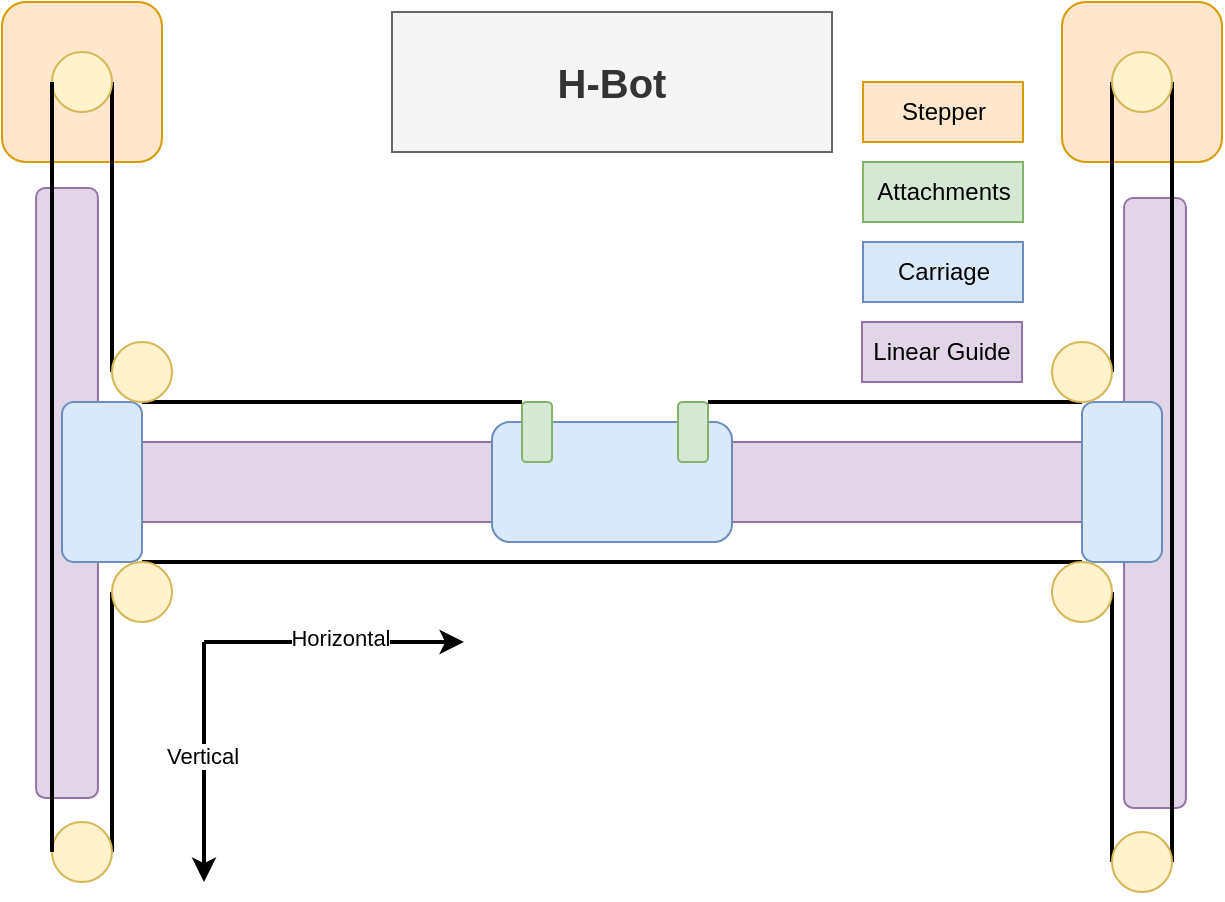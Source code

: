 <mxfile version="14.2.9" type="github" pages="3">
  <diagram id="Ux2TjKdfNsYwPgCQKGIC" name="H-Bot">
    <mxGraphModel dx="946" dy="645" grid="1" gridSize="10" guides="1" tooltips="1" connect="1" arrows="1" fold="1" page="1" pageScale="1" pageWidth="850" pageHeight="1100" math="0" shadow="0">
      <root>
        <mxCell id="iKn1sgR2FlLDsDJ27ltW-0" />
        <mxCell id="iKn1sgR2FlLDsDJ27ltW-1" parent="iKn1sgR2FlLDsDJ27ltW-0" />
        <mxCell id="iKn1sgR2FlLDsDJ27ltW-34" value="" style="rounded=1;whiteSpace=wrap;html=1;fillColor=#e1d5e7;strokeColor=#9673a6;rotation=90;" parent="iKn1sgR2FlLDsDJ27ltW-1" vertex="1">
          <mxGeometry x="464" y="275" width="305" height="30.93" as="geometry" />
        </mxCell>
        <mxCell id="iKn1sgR2FlLDsDJ27ltW-2" value="" style="rounded=1;whiteSpace=wrap;html=1;fillColor=#e1d5e7;strokeColor=#9673a6;" parent="iKn1sgR2FlLDsDJ27ltW-1" vertex="1">
          <mxGeometry x="95" y="260" width="500" height="40" as="geometry" />
        </mxCell>
        <mxCell id="iKn1sgR2FlLDsDJ27ltW-3" value="" style="rounded=1;whiteSpace=wrap;html=1;fillColor=#e1d5e7;strokeColor=#9673a6;rotation=90;" parent="iKn1sgR2FlLDsDJ27ltW-1" vertex="1">
          <mxGeometry x="-80" y="270" width="305" height="30.93" as="geometry" />
        </mxCell>
        <mxCell id="iKn1sgR2FlLDsDJ27ltW-4" value="" style="rounded=1;whiteSpace=wrap;html=1;fillColor=#dae8fc;strokeColor=#6c8ebf;rotation=90;" parent="iKn1sgR2FlLDsDJ27ltW-1" vertex="1">
          <mxGeometry x="50" y="260" width="80" height="40" as="geometry" />
        </mxCell>
        <mxCell id="iKn1sgR2FlLDsDJ27ltW-5" value="" style="rounded=1;whiteSpace=wrap;html=1;fillColor=#ffe6cc;strokeColor=#d79b00;labelPosition=center;verticalLabelPosition=middle;align=center;verticalAlign=middle;direction=south;" parent="iKn1sgR2FlLDsDJ27ltW-1" vertex="1">
          <mxGeometry x="40" y="40" width="80" height="80" as="geometry" />
        </mxCell>
        <mxCell id="iKn1sgR2FlLDsDJ27ltW-6" value="" style="endArrow=none;html=1;exitX=1;exitY=0.5;exitDx=0;exitDy=0;entryX=0;entryY=0.5;entryDx=0;entryDy=0;strokeWidth=2;" parent="iKn1sgR2FlLDsDJ27ltW-1" source="iKn1sgR2FlLDsDJ27ltW-15" target="iKn1sgR2FlLDsDJ27ltW-16" edge="1">
          <mxGeometry width="50" height="50" relative="1" as="geometry">
            <mxPoint x="220" y="190" as="sourcePoint" />
            <mxPoint x="630" y="190" as="targetPoint" />
          </mxGeometry>
        </mxCell>
        <mxCell id="iKn1sgR2FlLDsDJ27ltW-7" style="rounded=0;orthogonalLoop=1;jettySize=auto;html=1;exitX=1;exitY=0.5;exitDx=0;exitDy=0;entryX=0;entryY=0.5;entryDx=0;entryDy=0;endArrow=none;endFill=0;strokeWidth=2;" parent="iKn1sgR2FlLDsDJ27ltW-1" source="iKn1sgR2FlLDsDJ27ltW-20" target="iKn1sgR2FlLDsDJ27ltW-17" edge="1">
          <mxGeometry relative="1" as="geometry" />
        </mxCell>
        <mxCell id="iKn1sgR2FlLDsDJ27ltW-8" value="" style="endArrow=none;html=1;exitX=0.5;exitY=0;exitDx=0;exitDy=0;strokeWidth=2;entryX=0.5;entryY=0;entryDx=0;entryDy=0;" parent="iKn1sgR2FlLDsDJ27ltW-1" source="iKn1sgR2FlLDsDJ27ltW-17" target="iKn1sgR2FlLDsDJ27ltW-19" edge="1">
          <mxGeometry width="50" height="50" relative="1" as="geometry">
            <mxPoint x="360" y="390" as="sourcePoint" />
            <mxPoint x="530" y="360" as="targetPoint" />
          </mxGeometry>
        </mxCell>
        <mxCell id="iKn1sgR2FlLDsDJ27ltW-10" value="" style="endArrow=none;html=1;exitX=1;exitY=0;exitDx=0;exitDy=0;strokeWidth=2;entryX=0.5;entryY=1;entryDx=0;entryDy=0;" parent="iKn1sgR2FlLDsDJ27ltW-1" source="iKn1sgR2FlLDsDJ27ltW-14" target="iKn1sgR2FlLDsDJ27ltW-18" edge="1">
          <mxGeometry width="50" height="50" relative="1" as="geometry">
            <mxPoint x="360" y="390" as="sourcePoint" />
            <mxPoint x="480" y="210" as="targetPoint" />
          </mxGeometry>
        </mxCell>
        <mxCell id="iKn1sgR2FlLDsDJ27ltW-11" value="" style="rounded=1;whiteSpace=wrap;html=1;fillColor=#dae8fc;strokeColor=#6c8ebf;" parent="iKn1sgR2FlLDsDJ27ltW-1" vertex="1">
          <mxGeometry x="285" y="250" width="120" height="60" as="geometry" />
        </mxCell>
        <mxCell id="iKn1sgR2FlLDsDJ27ltW-12" value="" style="rounded=1;whiteSpace=wrap;html=1;fillColor=#d5e8d4;strokeColor=#82b366;" parent="iKn1sgR2FlLDsDJ27ltW-1" vertex="1">
          <mxGeometry x="300" y="240" width="15" height="30" as="geometry" />
        </mxCell>
        <mxCell id="iKn1sgR2FlLDsDJ27ltW-13" value="" style="endArrow=none;html=1;entryX=0;entryY=0;entryDx=0;entryDy=0;exitX=0.5;exitY=1;exitDx=0;exitDy=0;strokeWidth=2;" parent="iKn1sgR2FlLDsDJ27ltW-1" source="iKn1sgR2FlLDsDJ27ltW-16" target="iKn1sgR2FlLDsDJ27ltW-12" edge="1">
          <mxGeometry width="50" height="50" relative="1" as="geometry">
            <mxPoint x="110" y="240" as="sourcePoint" />
            <mxPoint x="610" y="240" as="targetPoint" />
          </mxGeometry>
        </mxCell>
        <mxCell id="iKn1sgR2FlLDsDJ27ltW-14" value="" style="rounded=1;whiteSpace=wrap;html=1;fillColor=#d5e8d4;strokeColor=#82b366;" parent="iKn1sgR2FlLDsDJ27ltW-1" vertex="1">
          <mxGeometry x="378" y="240" width="15" height="30" as="geometry" />
        </mxCell>
        <mxCell id="iKn1sgR2FlLDsDJ27ltW-15" value="" style="ellipse;whiteSpace=wrap;html=1;aspect=fixed;fillColor=#fff2cc;strokeColor=#d6b656;" parent="iKn1sgR2FlLDsDJ27ltW-1" vertex="1">
          <mxGeometry x="65" y="65" width="30" height="30" as="geometry" />
        </mxCell>
        <mxCell id="iKn1sgR2FlLDsDJ27ltW-16" value="" style="ellipse;whiteSpace=wrap;html=1;aspect=fixed;fillColor=#fff2cc;strokeColor=#d6b656;" parent="iKn1sgR2FlLDsDJ27ltW-1" vertex="1">
          <mxGeometry x="95" y="210" width="30" height="30" as="geometry" />
        </mxCell>
        <mxCell id="iKn1sgR2FlLDsDJ27ltW-17" value="" style="ellipse;whiteSpace=wrap;html=1;aspect=fixed;fillColor=#fff2cc;strokeColor=#d6b656;" parent="iKn1sgR2FlLDsDJ27ltW-1" vertex="1">
          <mxGeometry x="95" y="320" width="30" height="30" as="geometry" />
        </mxCell>
        <mxCell id="iKn1sgR2FlLDsDJ27ltW-20" value="" style="ellipse;whiteSpace=wrap;html=1;aspect=fixed;fillColor=#fff2cc;strokeColor=#d6b656;" parent="iKn1sgR2FlLDsDJ27ltW-1" vertex="1">
          <mxGeometry x="65" y="450" width="30" height="30" as="geometry" />
        </mxCell>
        <mxCell id="iKn1sgR2FlLDsDJ27ltW-21" value="Stepper" style="text;html=1;strokeColor=#d79b00;fillColor=#ffe6cc;align=center;verticalAlign=middle;whiteSpace=wrap;rounded=0;" parent="iKn1sgR2FlLDsDJ27ltW-1" vertex="1">
          <mxGeometry x="470.5" y="80" width="80" height="30" as="geometry" />
        </mxCell>
        <mxCell id="iKn1sgR2FlLDsDJ27ltW-22" value="&lt;font style=&quot;font-size: 20px&quot;&gt;&lt;b&gt;H-Bot&lt;br&gt;&lt;/b&gt;&lt;/font&gt;" style="text;html=1;align=center;verticalAlign=middle;whiteSpace=wrap;rounded=0;fillColor=#f5f5f5;strokeColor=#666666;fontColor=#333333;" parent="iKn1sgR2FlLDsDJ27ltW-1" vertex="1">
          <mxGeometry x="235" y="45" width="220" height="70" as="geometry" />
        </mxCell>
        <mxCell id="iKn1sgR2FlLDsDJ27ltW-23" value="Linear Guide" style="text;html=1;strokeColor=#9673a6;fillColor=#e1d5e7;align=center;verticalAlign=middle;whiteSpace=wrap;rounded=0;" parent="iKn1sgR2FlLDsDJ27ltW-1" vertex="1">
          <mxGeometry x="470" y="200" width="80" height="30" as="geometry" />
        </mxCell>
        <mxCell id="iKn1sgR2FlLDsDJ27ltW-24" value="Carriage" style="text;html=1;strokeColor=#6c8ebf;fillColor=#dae8fc;align=center;verticalAlign=middle;whiteSpace=wrap;rounded=0;" parent="iKn1sgR2FlLDsDJ27ltW-1" vertex="1">
          <mxGeometry x="470.5" y="160" width="80" height="30" as="geometry" />
        </mxCell>
        <mxCell id="iKn1sgR2FlLDsDJ27ltW-25" value="Attachments" style="text;html=1;strokeColor=#82b366;fillColor=#d5e8d4;align=center;verticalAlign=middle;whiteSpace=wrap;rounded=0;" parent="iKn1sgR2FlLDsDJ27ltW-1" vertex="1">
          <mxGeometry x="470.5" y="120" width="80" height="30" as="geometry" />
        </mxCell>
        <mxCell id="iKn1sgR2FlLDsDJ27ltW-26" value="" style="endArrow=classic;html=1;strokeWidth=2;" parent="iKn1sgR2FlLDsDJ27ltW-1" edge="1">
          <mxGeometry width="50" height="50" relative="1" as="geometry">
            <mxPoint x="141" y="360" as="sourcePoint" />
            <mxPoint x="271" y="360" as="targetPoint" />
          </mxGeometry>
        </mxCell>
        <mxCell id="iKn1sgR2FlLDsDJ27ltW-27" value="Horizontal" style="edgeLabel;html=1;align=center;verticalAlign=middle;resizable=0;points=[];" parent="iKn1sgR2FlLDsDJ27ltW-26" vertex="1" connectable="0">
          <mxGeometry x="0.323" y="2" relative="1" as="geometry">
            <mxPoint x="-18.5" as="offset" />
          </mxGeometry>
        </mxCell>
        <mxCell id="iKn1sgR2FlLDsDJ27ltW-28" value="" style="endArrow=classic;html=1;strokeWidth=2;" parent="iKn1sgR2FlLDsDJ27ltW-1" edge="1">
          <mxGeometry width="50" height="50" relative="1" as="geometry">
            <mxPoint x="141" y="360" as="sourcePoint" />
            <mxPoint x="141" y="480" as="targetPoint" />
          </mxGeometry>
        </mxCell>
        <mxCell id="iKn1sgR2FlLDsDJ27ltW-29" value="Vertical" style="edgeLabel;html=1;align=center;verticalAlign=middle;resizable=0;points=[];" parent="iKn1sgR2FlLDsDJ27ltW-28" vertex="1" connectable="0">
          <mxGeometry x="0.4" y="-2" relative="1" as="geometry">
            <mxPoint x="1" y="-27" as="offset" />
          </mxGeometry>
        </mxCell>
        <mxCell id="iKn1sgR2FlLDsDJ27ltW-30" value="" style="endArrow=none;html=1;exitX=0;exitY=0.5;exitDx=0;exitDy=0;entryX=0;entryY=0.5;entryDx=0;entryDy=0;strokeWidth=2;" parent="iKn1sgR2FlLDsDJ27ltW-1" source="iKn1sgR2FlLDsDJ27ltW-15" target="iKn1sgR2FlLDsDJ27ltW-20" edge="1">
          <mxGeometry width="50" height="50" relative="1" as="geometry">
            <mxPoint x="65" y="80" as="sourcePoint" />
            <mxPoint x="65" y="465" as="targetPoint" />
          </mxGeometry>
        </mxCell>
        <mxCell id="iKn1sgR2FlLDsDJ27ltW-31" value="" style="rounded=1;whiteSpace=wrap;html=1;fillColor=#ffe6cc;strokeColor=#d79b00;labelPosition=center;verticalLabelPosition=middle;align=center;verticalAlign=middle;direction=south;" parent="iKn1sgR2FlLDsDJ27ltW-1" vertex="1">
          <mxGeometry x="570" y="40" width="80" height="80" as="geometry" />
        </mxCell>
        <mxCell id="iKn1sgR2FlLDsDJ27ltW-33" value="" style="endArrow=none;html=1;strokeWidth=2;entryX=1;entryY=0.5;entryDx=0;entryDy=0;exitX=1;exitY=0.5;exitDx=0;exitDy=0;" parent="iKn1sgR2FlLDsDJ27ltW-1" source="iKn1sgR2FlLDsDJ27ltW-36" target="iKn1sgR2FlLDsDJ27ltW-32" edge="1">
          <mxGeometry width="50" height="50" relative="1" as="geometry">
            <mxPoint x="640" y="410" as="sourcePoint" />
            <mxPoint x="450" y="380" as="targetPoint" />
          </mxGeometry>
        </mxCell>
        <mxCell id="iKn1sgR2FlLDsDJ27ltW-35" value="" style="rounded=1;whiteSpace=wrap;html=1;fillColor=#dae8fc;strokeColor=#6c8ebf;rotation=90;" parent="iKn1sgR2FlLDsDJ27ltW-1" vertex="1">
          <mxGeometry x="560" y="260" width="80" height="40" as="geometry" />
        </mxCell>
        <mxCell id="iKn1sgR2FlLDsDJ27ltW-37" value="" style="endArrow=none;html=1;strokeWidth=2;entryX=0;entryY=0.5;entryDx=0;entryDy=0;exitX=1;exitY=0.5;exitDx=0;exitDy=0;" parent="iKn1sgR2FlLDsDJ27ltW-1" source="iKn1sgR2FlLDsDJ27ltW-18" target="iKn1sgR2FlLDsDJ27ltW-32" edge="1">
          <mxGeometry width="50" height="50" relative="1" as="geometry">
            <mxPoint x="400" y="430" as="sourcePoint" />
            <mxPoint x="450" y="380" as="targetPoint" />
          </mxGeometry>
        </mxCell>
        <mxCell id="iKn1sgR2FlLDsDJ27ltW-38" value="" style="endArrow=none;html=1;strokeWidth=2;entryX=1;entryY=0.5;entryDx=0;entryDy=0;exitX=0;exitY=0.5;exitDx=0;exitDy=0;" parent="iKn1sgR2FlLDsDJ27ltW-1" source="iKn1sgR2FlLDsDJ27ltW-36" target="iKn1sgR2FlLDsDJ27ltW-19" edge="1">
          <mxGeometry width="50" height="50" relative="1" as="geometry">
            <mxPoint x="520" y="515" as="sourcePoint" />
            <mxPoint x="526" y="370" as="targetPoint" />
          </mxGeometry>
        </mxCell>
        <mxCell id="iKn1sgR2FlLDsDJ27ltW-18" value="" style="ellipse;whiteSpace=wrap;html=1;aspect=fixed;fillColor=#fff2cc;strokeColor=#d6b656;" parent="iKn1sgR2FlLDsDJ27ltW-1" vertex="1">
          <mxGeometry x="565" y="210" width="30" height="30" as="geometry" />
        </mxCell>
        <mxCell id="iKn1sgR2FlLDsDJ27ltW-19" value="" style="ellipse;whiteSpace=wrap;html=1;aspect=fixed;fillColor=#fff2cc;strokeColor=#d6b656;" parent="iKn1sgR2FlLDsDJ27ltW-1" vertex="1">
          <mxGeometry x="565" y="320" width="30" height="30" as="geometry" />
        </mxCell>
        <mxCell id="iKn1sgR2FlLDsDJ27ltW-32" value="" style="ellipse;whiteSpace=wrap;html=1;aspect=fixed;fillColor=#fff2cc;strokeColor=#d6b656;" parent="iKn1sgR2FlLDsDJ27ltW-1" vertex="1">
          <mxGeometry x="595" y="65" width="30" height="30" as="geometry" />
        </mxCell>
        <mxCell id="iKn1sgR2FlLDsDJ27ltW-36" value="" style="ellipse;whiteSpace=wrap;html=1;aspect=fixed;fillColor=#fff2cc;strokeColor=#d6b656;" parent="iKn1sgR2FlLDsDJ27ltW-1" vertex="1">
          <mxGeometry x="595" y="455" width="30" height="30" as="geometry" />
        </mxCell>
      </root>
    </mxGraphModel>
  </diagram>
  <diagram id="qvUsWLYOtkVQp4LK9z1d" name="Half H-Bot">
    <mxGraphModel dx="946" dy="645" grid="1" gridSize="10" guides="1" tooltips="1" connect="1" arrows="1" fold="1" page="1" pageScale="1" pageWidth="850" pageHeight="1100" math="0" shadow="0">
      <root>
        <mxCell id="0" />
        <mxCell id="1" parent="0" />
        <mxCell id="uJGuNHqtRb93jzrBXa-M-43" value="" style="rounded=1;whiteSpace=wrap;html=1;fillColor=#e1d5e7;strokeColor=#9673a6;rotation=90;" parent="1" vertex="1">
          <mxGeometry x="470" y="759.07" width="305" height="30.93" as="geometry" />
        </mxCell>
        <mxCell id="2a_7Dyx7VJKK6zJ8yf9o-3" value="" style="rounded=1;whiteSpace=wrap;html=1;fillColor=#e1d5e7;strokeColor=#9673a6;" parent="1" vertex="1">
          <mxGeometry x="95" y="260" width="500" height="40" as="geometry" />
        </mxCell>
        <mxCell id="uJGuNHqtRb93jzrBXa-M-39" value="" style="rounded=1;whiteSpace=wrap;html=1;fillColor=#e1d5e7;strokeColor=#9673a6;rotation=90;" parent="1" vertex="1">
          <mxGeometry x="-80" y="270" width="305" height="30.93" as="geometry" />
        </mxCell>
        <mxCell id="uJGuNHqtRb93jzrBXa-M-42" value="" style="rounded=1;whiteSpace=wrap;html=1;fillColor=#dae8fc;strokeColor=#6c8ebf;rotation=90;" parent="1" vertex="1">
          <mxGeometry x="50" y="260" width="80" height="40" as="geometry" />
        </mxCell>
        <mxCell id="2a_7Dyx7VJKK6zJ8yf9o-1" value="" style="rounded=1;whiteSpace=wrap;html=1;fillColor=#ffe6cc;strokeColor=#d79b00;labelPosition=center;verticalLabelPosition=middle;align=center;verticalAlign=middle;direction=south;" parent="1" vertex="1">
          <mxGeometry x="40" y="40" width="80" height="80" as="geometry" />
        </mxCell>
        <mxCell id="2a_7Dyx7VJKK6zJ8yf9o-4" value="" style="endArrow=none;html=1;exitX=1;exitY=0.5;exitDx=0;exitDy=0;entryX=0;entryY=0.5;entryDx=0;entryDy=0;strokeWidth=2;" parent="1" source="2a_7Dyx7VJKK6zJ8yf9o-2" target="2a_7Dyx7VJKK6zJ8yf9o-6" edge="1">
          <mxGeometry width="50" height="50" relative="1" as="geometry">
            <mxPoint x="220" y="190" as="sourcePoint" />
            <mxPoint x="630" y="190" as="targetPoint" />
          </mxGeometry>
        </mxCell>
        <mxCell id="2a_7Dyx7VJKK6zJ8yf9o-12" style="rounded=0;orthogonalLoop=1;jettySize=auto;html=1;exitX=1;exitY=0.5;exitDx=0;exitDy=0;entryX=0;entryY=0.5;entryDx=0;entryDy=0;endArrow=none;endFill=0;strokeWidth=2;" parent="1" source="2a_7Dyx7VJKK6zJ8yf9o-11" target="2a_7Dyx7VJKK6zJ8yf9o-7" edge="1">
          <mxGeometry relative="1" as="geometry" />
        </mxCell>
        <mxCell id="2a_7Dyx7VJKK6zJ8yf9o-13" value="" style="endArrow=none;html=1;exitX=0.5;exitY=0;exitDx=0;exitDy=0;entryX=0.5;entryY=1;entryDx=0;entryDy=0;strokeWidth=2;" parent="1" source="2a_7Dyx7VJKK6zJ8yf9o-7" target="2a_7Dyx7VJKK6zJ8yf9o-9" edge="1">
          <mxGeometry width="50" height="50" relative="1" as="geometry">
            <mxPoint x="360" y="390" as="sourcePoint" />
            <mxPoint x="410" y="340" as="targetPoint" />
          </mxGeometry>
        </mxCell>
        <mxCell id="2a_7Dyx7VJKK6zJ8yf9o-14" value="" style="endArrow=none;html=1;exitX=1;exitY=0.5;exitDx=0;exitDy=0;entryX=1;entryY=0.5;entryDx=0;entryDy=0;strokeWidth=2;" parent="1" source="2a_7Dyx7VJKK6zJ8yf9o-9" target="2a_7Dyx7VJKK6zJ8yf9o-8" edge="1">
          <mxGeometry width="50" height="50" relative="1" as="geometry">
            <mxPoint x="360" y="390" as="sourcePoint" />
            <mxPoint x="410" y="340" as="targetPoint" />
          </mxGeometry>
        </mxCell>
        <mxCell id="2a_7Dyx7VJKK6zJ8yf9o-15" value="" style="endArrow=none;html=1;entryX=0.5;entryY=0;entryDx=0;entryDy=0;exitX=1;exitY=0;exitDx=0;exitDy=0;strokeWidth=2;" parent="1" source="2a_7Dyx7VJKK6zJ8yf9o-19" target="2a_7Dyx7VJKK6zJ8yf9o-8" edge="1">
          <mxGeometry width="50" height="50" relative="1" as="geometry">
            <mxPoint x="360" y="390" as="sourcePoint" />
            <mxPoint x="410" y="340" as="targetPoint" />
          </mxGeometry>
        </mxCell>
        <mxCell id="2a_7Dyx7VJKK6zJ8yf9o-16" value="" style="rounded=1;whiteSpace=wrap;html=1;fillColor=#dae8fc;strokeColor=#6c8ebf;" parent="1" vertex="1">
          <mxGeometry x="285" y="250" width="120" height="60" as="geometry" />
        </mxCell>
        <mxCell id="2a_7Dyx7VJKK6zJ8yf9o-17" value="" style="rounded=1;whiteSpace=wrap;html=1;fillColor=#d5e8d4;strokeColor=#82b366;" parent="1" vertex="1">
          <mxGeometry x="300" y="240" width="15" height="30" as="geometry" />
        </mxCell>
        <mxCell id="2a_7Dyx7VJKK6zJ8yf9o-18" value="" style="endArrow=none;html=1;entryX=0;entryY=0;entryDx=0;entryDy=0;exitX=0.5;exitY=1;exitDx=0;exitDy=0;strokeWidth=2;" parent="1" source="2a_7Dyx7VJKK6zJ8yf9o-6" target="2a_7Dyx7VJKK6zJ8yf9o-17" edge="1">
          <mxGeometry width="50" height="50" relative="1" as="geometry">
            <mxPoint x="110" y="240" as="sourcePoint" />
            <mxPoint x="610" y="240" as="targetPoint" />
          </mxGeometry>
        </mxCell>
        <mxCell id="2a_7Dyx7VJKK6zJ8yf9o-19" value="" style="rounded=1;whiteSpace=wrap;html=1;fillColor=#d5e8d4;strokeColor=#82b366;" parent="1" vertex="1">
          <mxGeometry x="378" y="240" width="15" height="30" as="geometry" />
        </mxCell>
        <mxCell id="2a_7Dyx7VJKK6zJ8yf9o-2" value="" style="ellipse;whiteSpace=wrap;html=1;aspect=fixed;fillColor=#fff2cc;strokeColor=#d6b656;" parent="1" vertex="1">
          <mxGeometry x="65" y="65" width="30" height="30" as="geometry" />
        </mxCell>
        <mxCell id="2a_7Dyx7VJKK6zJ8yf9o-6" value="" style="ellipse;whiteSpace=wrap;html=1;aspect=fixed;fillColor=#fff2cc;strokeColor=#d6b656;" parent="1" vertex="1">
          <mxGeometry x="95" y="210" width="30" height="30" as="geometry" />
        </mxCell>
        <mxCell id="2a_7Dyx7VJKK6zJ8yf9o-7" value="" style="ellipse;whiteSpace=wrap;html=1;aspect=fixed;fillColor=#fff2cc;strokeColor=#d6b656;" parent="1" vertex="1">
          <mxGeometry x="95" y="320" width="30" height="30" as="geometry" />
        </mxCell>
        <mxCell id="2a_7Dyx7VJKK6zJ8yf9o-8" value="" style="ellipse;whiteSpace=wrap;html=1;aspect=fixed;fillColor=#fff2cc;strokeColor=#d6b656;" parent="1" vertex="1">
          <mxGeometry x="595" y="240" width="30" height="30" as="geometry" />
        </mxCell>
        <mxCell id="2a_7Dyx7VJKK6zJ8yf9o-9" value="" style="ellipse;whiteSpace=wrap;html=1;aspect=fixed;fillColor=#fff2cc;strokeColor=#d6b656;" parent="1" vertex="1">
          <mxGeometry x="595" y="290" width="30" height="30" as="geometry" />
        </mxCell>
        <mxCell id="2a_7Dyx7VJKK6zJ8yf9o-11" value="" style="ellipse;whiteSpace=wrap;html=1;aspect=fixed;fillColor=#fff2cc;strokeColor=#d6b656;" parent="1" vertex="1">
          <mxGeometry x="65" y="450" width="30" height="30" as="geometry" />
        </mxCell>
        <mxCell id="uJGuNHqtRb93jzrBXa-M-2" value="Stepper" style="text;html=1;strokeColor=#d79b00;fillColor=#ffe6cc;align=center;verticalAlign=middle;whiteSpace=wrap;rounded=0;" parent="1" vertex="1">
          <mxGeometry x="520" y="80" width="80" height="30" as="geometry" />
        </mxCell>
        <mxCell id="uJGuNHqtRb93jzrBXa-M-3" value="&lt;font style=&quot;font-size: 20px&quot;&gt;&lt;b&gt;Half H-Bot&lt;br&gt;&lt;/b&gt;&lt;/font&gt;" style="text;html=1;align=center;verticalAlign=middle;whiteSpace=wrap;rounded=0;fillColor=#f5f5f5;strokeColor=#666666;fontColor=#333333;" parent="1" vertex="1">
          <mxGeometry x="235" y="45" width="220" height="70" as="geometry" />
        </mxCell>
        <mxCell id="uJGuNHqtRb93jzrBXa-M-4" value="Linear Guide" style="text;html=1;strokeColor=#9673a6;fillColor=#e1d5e7;align=center;verticalAlign=middle;whiteSpace=wrap;rounded=0;" parent="1" vertex="1">
          <mxGeometry x="520" y="200" width="80" height="30" as="geometry" />
        </mxCell>
        <mxCell id="uJGuNHqtRb93jzrBXa-M-5" value="Carriage" style="text;html=1;strokeColor=#6c8ebf;fillColor=#dae8fc;align=center;verticalAlign=middle;whiteSpace=wrap;rounded=0;" parent="1" vertex="1">
          <mxGeometry x="520" y="160" width="80" height="30" as="geometry" />
        </mxCell>
        <mxCell id="uJGuNHqtRb93jzrBXa-M-6" value="Attachments" style="text;html=1;strokeColor=#82b366;fillColor=#d5e8d4;align=center;verticalAlign=middle;whiteSpace=wrap;rounded=0;" parent="1" vertex="1">
          <mxGeometry x="520" y="120" width="80" height="30" as="geometry" />
        </mxCell>
        <mxCell id="uJGuNHqtRb93jzrBXa-M-8" value="" style="endArrow=classic;html=1;strokeWidth=2;" parent="1" edge="1">
          <mxGeometry width="50" height="50" relative="1" as="geometry">
            <mxPoint x="141" y="360" as="sourcePoint" />
            <mxPoint x="271" y="360" as="targetPoint" />
          </mxGeometry>
        </mxCell>
        <mxCell id="uJGuNHqtRb93jzrBXa-M-9" value="Horizontal" style="edgeLabel;html=1;align=center;verticalAlign=middle;resizable=0;points=[];" parent="uJGuNHqtRb93jzrBXa-M-8" vertex="1" connectable="0">
          <mxGeometry x="0.323" y="2" relative="1" as="geometry">
            <mxPoint x="-18.5" as="offset" />
          </mxGeometry>
        </mxCell>
        <mxCell id="uJGuNHqtRb93jzrBXa-M-10" value="" style="endArrow=classic;html=1;strokeWidth=2;" parent="1" edge="1">
          <mxGeometry width="50" height="50" relative="1" as="geometry">
            <mxPoint x="141" y="360" as="sourcePoint" />
            <mxPoint x="141" y="480" as="targetPoint" />
          </mxGeometry>
        </mxCell>
        <mxCell id="uJGuNHqtRb93jzrBXa-M-11" value="Vertical" style="edgeLabel;html=1;align=center;verticalAlign=middle;resizable=0;points=[];" parent="uJGuNHqtRb93jzrBXa-M-10" vertex="1" connectable="0">
          <mxGeometry x="0.4" y="-2" relative="1" as="geometry">
            <mxPoint x="1" y="-27" as="offset" />
          </mxGeometry>
        </mxCell>
        <mxCell id="uJGuNHqtRb93jzrBXa-M-12" value="" style="rounded=1;whiteSpace=wrap;html=1;fillColor=#ffe6cc;strokeColor=#d79b00;labelPosition=center;verticalLabelPosition=middle;align=center;verticalAlign=middle;direction=south;" parent="1" vertex="1">
          <mxGeometry x="575" y="530" width="80" height="80" as="geometry" />
        </mxCell>
        <mxCell id="uJGuNHqtRb93jzrBXa-M-13" value="" style="rounded=1;whiteSpace=wrap;html=1;fillColor=#e1d5e7;strokeColor=#9673a6;" parent="1" vertex="1">
          <mxGeometry x="100" y="750" width="500" height="40" as="geometry" />
        </mxCell>
        <mxCell id="uJGuNHqtRb93jzrBXa-M-14" value="" style="endArrow=none;html=1;strokeWidth=2;entryX=1;entryY=0.5;entryDx=0;entryDy=0;exitX=0;exitY=0.5;exitDx=0;exitDy=0;" parent="1" source="uJGuNHqtRb93jzrBXa-M-24" target="uJGuNHqtRb93jzrBXa-M-25" edge="1">
          <mxGeometry width="50" height="50" relative="1" as="geometry">
            <mxPoint x="675" y="600" as="sourcePoint" />
            <mxPoint x="625" y="680" as="targetPoint" />
          </mxGeometry>
        </mxCell>
        <mxCell id="uJGuNHqtRb93jzrBXa-M-15" value="" style="endArrow=none;html=1;strokeWidth=2;exitX=1;exitY=0.5;exitDx=0;exitDy=0;entryX=1;entryY=0.5;entryDx=0;entryDy=0;" parent="1" source="uJGuNHqtRb93jzrBXa-M-24" target="uJGuNHqtRb93jzrBXa-M-29" edge="1">
          <mxGeometry width="50" height="50" relative="1" as="geometry">
            <mxPoint x="545" y="570" as="sourcePoint" />
            <mxPoint x="565" y="960" as="targetPoint" />
          </mxGeometry>
        </mxCell>
        <mxCell id="uJGuNHqtRb93jzrBXa-M-16" style="rounded=0;orthogonalLoop=1;jettySize=auto;html=1;entryX=1;entryY=0.5;entryDx=0;entryDy=0;endArrow=none;endFill=0;strokeWidth=2;exitX=0;exitY=0.5;exitDx=0;exitDy=0;" parent="1" source="uJGuNHqtRb93jzrBXa-M-29" target="uJGuNHqtRb93jzrBXa-M-26" edge="1">
          <mxGeometry relative="1" as="geometry">
            <mxPoint x="655" y="955" as="sourcePoint" />
          </mxGeometry>
        </mxCell>
        <mxCell id="uJGuNHqtRb93jzrBXa-M-17" value="" style="endArrow=none;html=1;entryX=0.5;entryY=1;entryDx=0;entryDy=0;strokeWidth=2;exitX=0.5;exitY=0;exitDx=0;exitDy=0;" parent="1" source="uJGuNHqtRb93jzrBXa-M-26" target="uJGuNHqtRb93jzrBXa-M-28" edge="1">
          <mxGeometry width="50" height="50" relative="1" as="geometry">
            <mxPoint x="-240" y="950" as="sourcePoint" />
            <mxPoint x="-240" y="880" as="targetPoint" />
          </mxGeometry>
        </mxCell>
        <mxCell id="uJGuNHqtRb93jzrBXa-M-18" value="" style="endArrow=none;html=1;exitX=0;exitY=0.5;exitDx=0;exitDy=0;entryX=0;entryY=0.5;entryDx=0;entryDy=0;strokeWidth=2;" parent="1" source="uJGuNHqtRb93jzrBXa-M-28" target="uJGuNHqtRb93jzrBXa-M-27" edge="1">
          <mxGeometry width="50" height="50" relative="1" as="geometry">
            <mxPoint x="-290" y="930" as="sourcePoint" />
            <mxPoint x="-240" y="880" as="targetPoint" />
          </mxGeometry>
        </mxCell>
        <mxCell id="uJGuNHqtRb93jzrBXa-M-19" value="" style="endArrow=none;html=1;entryX=0.5;entryY=0;entryDx=0;entryDy=0;strokeWidth=2;exitX=0;exitY=0;exitDx=0;exitDy=0;" parent="1" source="uJGuNHqtRb93jzrBXa-M-21" target="uJGuNHqtRb93jzrBXa-M-27" edge="1">
          <mxGeometry width="50" height="50" relative="1" as="geometry">
            <mxPoint x="305" y="750" as="sourcePoint" />
            <mxPoint x="315" y="870" as="targetPoint" />
          </mxGeometry>
        </mxCell>
        <mxCell id="uJGuNHqtRb93jzrBXa-M-20" value="" style="rounded=1;whiteSpace=wrap;html=1;fillColor=#dae8fc;strokeColor=#6c8ebf;" parent="1" vertex="1">
          <mxGeometry x="290" y="740" width="120" height="60" as="geometry" />
        </mxCell>
        <mxCell id="uJGuNHqtRb93jzrBXa-M-21" value="" style="rounded=1;whiteSpace=wrap;html=1;fillColor=#d5e8d4;strokeColor=#82b366;" parent="1" vertex="1">
          <mxGeometry x="305" y="730" width="15" height="30" as="geometry" />
        </mxCell>
        <mxCell id="uJGuNHqtRb93jzrBXa-M-22" value="" style="endArrow=none;html=1;exitX=0.5;exitY=1;exitDx=0;exitDy=0;strokeWidth=2;entryX=1;entryY=0;entryDx=0;entryDy=0;" parent="1" source="uJGuNHqtRb93jzrBXa-M-25" target="uJGuNHqtRb93jzrBXa-M-23" edge="1">
          <mxGeometry width="50" height="50" relative="1" as="geometry">
            <mxPoint x="525" y="720" as="sourcePoint" />
            <mxPoint x="115" y="700" as="targetPoint" />
          </mxGeometry>
        </mxCell>
        <mxCell id="uJGuNHqtRb93jzrBXa-M-23" value="" style="rounded=1;whiteSpace=wrap;html=1;fillColor=#d5e8d4;strokeColor=#82b366;" parent="1" vertex="1">
          <mxGeometry x="383" y="730" width="15" height="30" as="geometry" />
        </mxCell>
        <mxCell id="uJGuNHqtRb93jzrBXa-M-24" value="" style="ellipse;whiteSpace=wrap;html=1;aspect=fixed;fillColor=#fff2cc;strokeColor=#d6b656;" parent="1" vertex="1">
          <mxGeometry x="600" y="555" width="30" height="30" as="geometry" />
        </mxCell>
        <mxCell id="uJGuNHqtRb93jzrBXa-M-25" value="" style="ellipse;whiteSpace=wrap;html=1;aspect=fixed;fillColor=#fff2cc;strokeColor=#d6b656;" parent="1" vertex="1">
          <mxGeometry x="570" y="700" width="30" height="30" as="geometry" />
        </mxCell>
        <mxCell id="uJGuNHqtRb93jzrBXa-M-26" value="" style="ellipse;whiteSpace=wrap;html=1;aspect=fixed;fillColor=#fff2cc;strokeColor=#d6b656;" parent="1" vertex="1">
          <mxGeometry x="570" y="810" width="30" height="30" as="geometry" />
        </mxCell>
        <mxCell id="uJGuNHqtRb93jzrBXa-M-27" value="" style="ellipse;whiteSpace=wrap;html=1;aspect=fixed;fillColor=#fff2cc;strokeColor=#d6b656;" parent="1" vertex="1">
          <mxGeometry x="65" y="730" width="30" height="30" as="geometry" />
        </mxCell>
        <mxCell id="uJGuNHqtRb93jzrBXa-M-28" value="" style="ellipse;whiteSpace=wrap;html=1;aspect=fixed;fillColor=#fff2cc;strokeColor=#d6b656;" parent="1" vertex="1">
          <mxGeometry x="65" y="780" width="30" height="30" as="geometry" />
        </mxCell>
        <mxCell id="uJGuNHqtRb93jzrBXa-M-29" value="" style="ellipse;whiteSpace=wrap;html=1;aspect=fixed;fillColor=#fff2cc;strokeColor=#d6b656;" parent="1" vertex="1">
          <mxGeometry x="600" y="940" width="30" height="30" as="geometry" />
        </mxCell>
        <mxCell id="uJGuNHqtRb93jzrBXa-M-30" value="Stepper" style="text;html=1;strokeColor=#d79b00;fillColor=#ffe6cc;align=center;verticalAlign=middle;whiteSpace=wrap;rounded=0;" parent="1" vertex="1">
          <mxGeometry x="100" y="570" width="80" height="30" as="geometry" />
        </mxCell>
        <mxCell id="uJGuNHqtRb93jzrBXa-M-31" value="&lt;font style=&quot;font-size: 20px&quot;&gt;&lt;b&gt;Mirrored Half H-Bot&lt;br&gt;&lt;/b&gt;&lt;/font&gt;" style="text;html=1;align=center;verticalAlign=middle;whiteSpace=wrap;rounded=0;fillColor=#f5f5f5;strokeColor=#666666;fontColor=#333333;" parent="1" vertex="1">
          <mxGeometry x="240" y="530" width="220" height="70" as="geometry" />
        </mxCell>
        <mxCell id="uJGuNHqtRb93jzrBXa-M-32" value="Linear Guide" style="text;html=1;strokeColor=#9673a6;fillColor=#e1d5e7;align=center;verticalAlign=middle;whiteSpace=wrap;rounded=0;" parent="1" vertex="1">
          <mxGeometry x="100" y="690" width="80" height="30" as="geometry" />
        </mxCell>
        <mxCell id="uJGuNHqtRb93jzrBXa-M-33" value="Carriage" style="text;html=1;strokeColor=#6c8ebf;fillColor=#dae8fc;align=center;verticalAlign=middle;whiteSpace=wrap;rounded=0;" parent="1" vertex="1">
          <mxGeometry x="100" y="650" width="80" height="30" as="geometry" />
        </mxCell>
        <mxCell id="uJGuNHqtRb93jzrBXa-M-34" value="Attachments" style="text;html=1;strokeColor=#82b366;fillColor=#d5e8d4;align=center;verticalAlign=middle;whiteSpace=wrap;rounded=0;" parent="1" vertex="1">
          <mxGeometry x="100" y="610" width="80" height="30" as="geometry" />
        </mxCell>
        <mxCell id="uJGuNHqtRb93jzrBXa-M-35" value="" style="endArrow=classic;html=1;strokeWidth=2;" parent="1" edge="1">
          <mxGeometry width="50" height="50" relative="1" as="geometry">
            <mxPoint x="546" y="842" as="sourcePoint" />
            <mxPoint x="425" y="842" as="targetPoint" />
          </mxGeometry>
        </mxCell>
        <mxCell id="uJGuNHqtRb93jzrBXa-M-36" value="Horizontal" style="edgeLabel;html=1;align=center;verticalAlign=middle;resizable=0;points=[];" parent="uJGuNHqtRb93jzrBXa-M-35" vertex="1" connectable="0">
          <mxGeometry x="0.323" y="2" relative="1" as="geometry">
            <mxPoint x="19" y="-4" as="offset" />
          </mxGeometry>
        </mxCell>
        <mxCell id="uJGuNHqtRb93jzrBXa-M-37" value="" style="endArrow=classic;html=1;strokeWidth=2;" parent="1" edge="1">
          <mxGeometry width="50" height="50" relative="1" as="geometry">
            <mxPoint x="546" y="842" as="sourcePoint" />
            <mxPoint x="546" y="962" as="targetPoint" />
          </mxGeometry>
        </mxCell>
        <mxCell id="uJGuNHqtRb93jzrBXa-M-38" value="Vertical" style="edgeLabel;html=1;align=center;verticalAlign=middle;resizable=0;points=[];" parent="uJGuNHqtRb93jzrBXa-M-37" vertex="1" connectable="0">
          <mxGeometry x="0.4" y="-2" relative="1" as="geometry">
            <mxPoint x="1" y="-27" as="offset" />
          </mxGeometry>
        </mxCell>
        <mxCell id="uJGuNHqtRb93jzrBXa-M-41" value="" style="endArrow=none;html=1;exitX=0;exitY=0.5;exitDx=0;exitDy=0;entryX=0;entryY=0.5;entryDx=0;entryDy=0;strokeWidth=2;" parent="1" source="2a_7Dyx7VJKK6zJ8yf9o-2" target="2a_7Dyx7VJKK6zJ8yf9o-11" edge="1">
          <mxGeometry width="50" height="50" relative="1" as="geometry">
            <mxPoint x="65" y="80" as="sourcePoint" />
            <mxPoint x="65" y="465" as="targetPoint" />
          </mxGeometry>
        </mxCell>
        <mxCell id="uJGuNHqtRb93jzrBXa-M-44" value="" style="rounded=1;whiteSpace=wrap;html=1;fillColor=#dae8fc;strokeColor=#6c8ebf;rotation=90;" parent="1" vertex="1">
          <mxGeometry x="560" y="750" width="80" height="40" as="geometry" />
        </mxCell>
      </root>
    </mxGraphModel>
  </diagram>
  <diagram id="x4p_VknIY6doKHYAMDXu" name="Equations">
    <mxGraphModel dx="946" dy="645" grid="1" gridSize="10" guides="1" tooltips="1" connect="1" arrows="1" fold="1" page="1" pageScale="1" pageWidth="850" pageHeight="1100" math="0" shadow="0">
      <root>
        <mxCell id="ZkCDOGt1DHJ2Fmp8vtob-0" />
        <mxCell id="ZkCDOGt1DHJ2Fmp8vtob-1" parent="ZkCDOGt1DHJ2Fmp8vtob-0" />
        <mxCell id="ZkCDOGt1DHJ2Fmp8vtob-2" value="" style="rounded=1;whiteSpace=wrap;html=1;" parent="ZkCDOGt1DHJ2Fmp8vtob-1" vertex="1">
          <mxGeometry x="100" y="80" width="440" height="150" as="geometry" />
        </mxCell>
        <mxCell id="ZkCDOGt1DHJ2Fmp8vtob-3" value="Horizontal = 1/2(A-B)" style="text;html=1;strokeColor=#6c8ebf;fillColor=#dae8fc;align=center;verticalAlign=middle;whiteSpace=wrap;rounded=0;" parent="ZkCDOGt1DHJ2Fmp8vtob-1" vertex="1">
          <mxGeometry x="140" y="130" width="160" height="30" as="geometry" />
        </mxCell>
        <mxCell id="ZkCDOGt1DHJ2Fmp8vtob-4" value="&lt;span&gt;Vertical = 1/2(A+B)&lt;/span&gt;" style="text;html=1;strokeColor=#82b366;fillColor=#d5e8d4;align=center;verticalAlign=middle;whiteSpace=wrap;rounded=0;" parent="ZkCDOGt1DHJ2Fmp8vtob-1" vertex="1">
          <mxGeometry x="140" y="160" width="160" height="30" as="geometry" />
        </mxCell>
        <mxCell id="ZkCDOGt1DHJ2Fmp8vtob-5" value="X = 1/2(A-B)&lt;br&gt;Y = 1/2(C-D)" style="text;html=1;strokeColor=#6c8ebf;fillColor=#dae8fc;align=center;verticalAlign=middle;whiteSpace=wrap;rounded=0;" parent="ZkCDOGt1DHJ2Fmp8vtob-1" vertex="1">
          <mxGeometry x="345" y="130" width="160" height="30" as="geometry" />
        </mxCell>
        <mxCell id="vYtwi6PcDzOd5HazrcgD-0" value="&lt;span&gt;Z = 1/4(A+B+C+D)&lt;/span&gt;" style="text;html=1;strokeColor=#82b366;fillColor=#d5e8d4;align=center;verticalAlign=middle;whiteSpace=wrap;rounded=0;" parent="ZkCDOGt1DHJ2Fmp8vtob-1" vertex="1">
          <mxGeometry x="345" y="160" width="160" height="30" as="geometry" />
        </mxCell>
        <mxCell id="vYtwi6PcDzOd5HazrcgD-1" value="Per Unit" style="text;html=1;strokeColor=#b85450;fillColor=#f8cecc;align=center;verticalAlign=middle;whiteSpace=wrap;rounded=0;" parent="ZkCDOGt1DHJ2Fmp8vtob-1" vertex="1">
          <mxGeometry x="185" y="100" width="70" height="20" as="geometry" />
        </mxCell>
        <mxCell id="vYtwi6PcDzOd5HazrcgD-3" value="Combined" style="text;html=1;strokeColor=#b85450;fillColor=#f8cecc;align=center;verticalAlign=middle;whiteSpace=wrap;rounded=0;" parent="ZkCDOGt1DHJ2Fmp8vtob-1" vertex="1">
          <mxGeometry x="390" y="100" width="70" height="20" as="geometry" />
        </mxCell>
      </root>
    </mxGraphModel>
  </diagram>
</mxfile>
